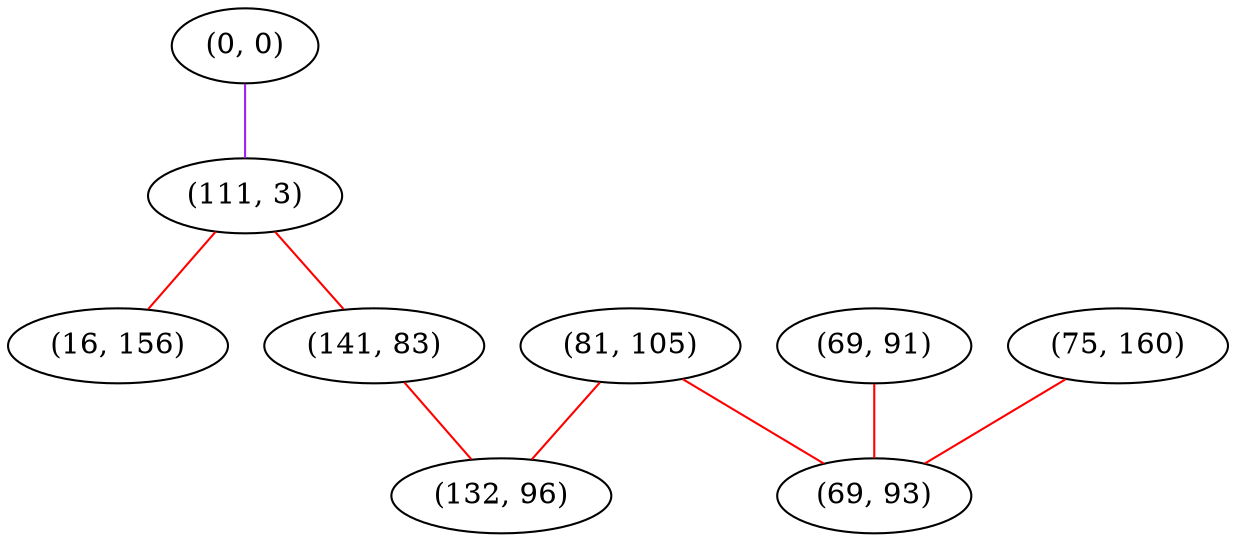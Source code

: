 graph "" {
"(0, 0)";
"(81, 105)";
"(111, 3)";
"(69, 91)";
"(16, 156)";
"(75, 160)";
"(141, 83)";
"(69, 93)";
"(132, 96)";
"(0, 0)" -- "(111, 3)"  [color=purple, key=0, weight=4];
"(81, 105)" -- "(69, 93)"  [color=red, key=0, weight=1];
"(81, 105)" -- "(132, 96)"  [color=red, key=0, weight=1];
"(111, 3)" -- "(141, 83)"  [color=red, key=0, weight=1];
"(111, 3)" -- "(16, 156)"  [color=red, key=0, weight=1];
"(69, 91)" -- "(69, 93)"  [color=red, key=0, weight=1];
"(75, 160)" -- "(69, 93)"  [color=red, key=0, weight=1];
"(141, 83)" -- "(132, 96)"  [color=red, key=0, weight=1];
}
